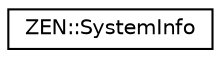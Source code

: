 digraph "Graphical Class Hierarchy"
{
 // LATEX_PDF_SIZE
  edge [fontname="Helvetica",fontsize="10",labelfontname="Helvetica",labelfontsize="10"];
  node [fontname="Helvetica",fontsize="10",shape=record];
  rankdir="LR";
  Node0 [label="ZEN::SystemInfo",height=0.2,width=0.4,color="black", fillcolor="white", style="filled",URL="$classZEN_1_1SystemInfo.html",tooltip=" "];
}
